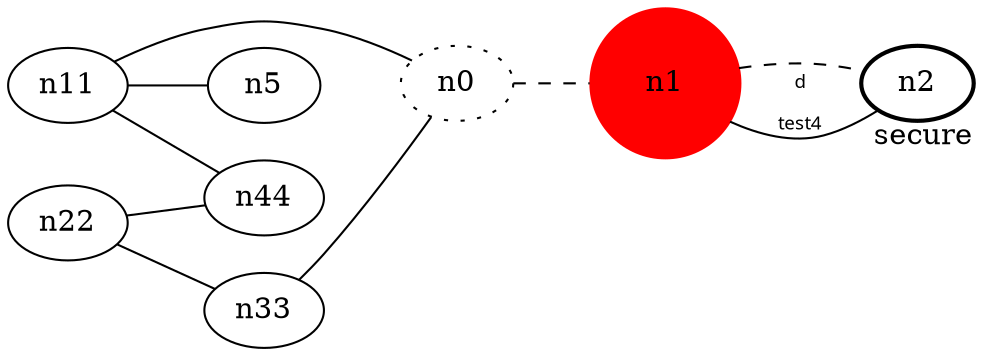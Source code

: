 graph test4 {
	rankdir=LR;
	fontcolor=blue; /* c0; c1; c0 -- c1 */
	n0 [style=dotted, fillcolor="#123456"]; // c2; c3; c2 -- c3
	n1 [height=1, width=1, color=red, style=filled];
	n2 [style=bold, xlabel="secure"];
	n0 -- n1 -- n2[style=dashed];
	n1 -- n2 [fontname="comic sans", label="d\n\l\G", fontcolor=clue, fontsize=9];
	n11 -- n5;
	n11 -- n0;
	n11 -- n44;
	n22 -- n33;
	n22 -- n44;
	n33 -- n0;
}
